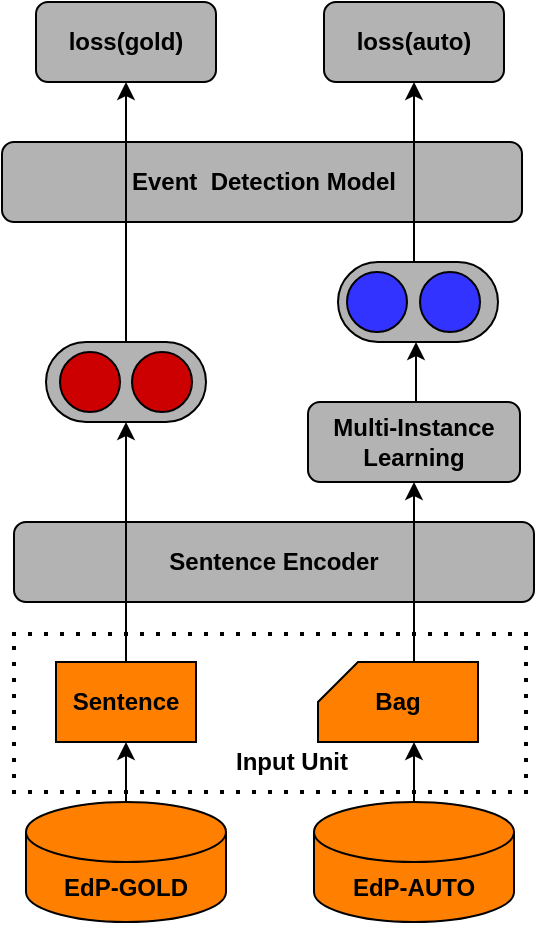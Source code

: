 <mxfile version="14.1.8" type="github">
  <diagram id="dobOyg4vtvWRXq0azZIz" name="Page-1">
    <mxGraphModel dx="1038" dy="548" grid="1" gridSize="10" guides="1" tooltips="1" connect="1" arrows="1" fold="1" page="1" pageScale="1" pageWidth="827" pageHeight="1169" math="0" shadow="0">
      <root>
        <mxCell id="0" />
        <mxCell id="1" parent="0" />
        <mxCell id="5bSi_qPv952segXHp5Zx-3" value="&lt;b&gt;EdP-GOLD&lt;/b&gt;" style="shape=cylinder3;whiteSpace=wrap;html=1;boundedLbl=1;backgroundOutline=1;size=15;fillColor=#FF8000;" vertex="1" parent="1">
          <mxGeometry x="166" y="700" width="100" height="60" as="geometry" />
        </mxCell>
        <mxCell id="5bSi_qPv952segXHp5Zx-8" value="&lt;b&gt;Sentence&lt;/b&gt;" style="rounded=0;whiteSpace=wrap;html=1;fillColor=#FF8000;" vertex="1" parent="1">
          <mxGeometry x="181" y="630" width="70" height="40" as="geometry" />
        </mxCell>
        <mxCell id="5bSi_qPv952segXHp5Zx-9" value="&lt;b&gt;Bag&lt;/b&gt;" style="shape=card;whiteSpace=wrap;html=1;fillColor=#FF8000;size=20;" vertex="1" parent="1">
          <mxGeometry x="312" y="630" width="80" height="40" as="geometry" />
        </mxCell>
        <mxCell id="5bSi_qPv952segXHp5Zx-14" value="" style="endArrow=none;dashed=1;html=1;dashPattern=1 3;strokeWidth=2;" edge="1" parent="1">
          <mxGeometry width="50" height="50" relative="1" as="geometry">
            <mxPoint x="416" y="696" as="sourcePoint" />
            <mxPoint x="416" y="616" as="targetPoint" />
          </mxGeometry>
        </mxCell>
        <mxCell id="5bSi_qPv952segXHp5Zx-15" value="" style="endArrow=none;dashed=1;html=1;dashPattern=1 3;strokeWidth=2;" edge="1" parent="1">
          <mxGeometry width="50" height="50" relative="1" as="geometry">
            <mxPoint x="167" y="695" as="sourcePoint" />
            <mxPoint x="412" y="695" as="targetPoint" />
            <Array as="points">
              <mxPoint x="227" y="695" />
            </Array>
          </mxGeometry>
        </mxCell>
        <mxCell id="5bSi_qPv952segXHp5Zx-16" value="" style="endArrow=none;dashed=1;html=1;dashPattern=1 3;strokeWidth=2;" edge="1" parent="1">
          <mxGeometry width="50" height="50" relative="1" as="geometry">
            <mxPoint x="159" y="616" as="sourcePoint" />
            <mxPoint x="419" y="616" as="targetPoint" />
            <Array as="points">
              <mxPoint x="219" y="616" />
            </Array>
          </mxGeometry>
        </mxCell>
        <mxCell id="5bSi_qPv952segXHp5Zx-17" value="" style="endArrow=none;dashed=1;html=1;dashPattern=1 3;strokeWidth=2;" edge="1" parent="1">
          <mxGeometry width="50" height="50" relative="1" as="geometry">
            <mxPoint x="160" y="696" as="sourcePoint" />
            <mxPoint x="160" y="616" as="targetPoint" />
          </mxGeometry>
        </mxCell>
        <mxCell id="5bSi_qPv952segXHp5Zx-24" value="&lt;b&gt;EdP-AUTO&lt;/b&gt;" style="shape=cylinder3;whiteSpace=wrap;html=1;boundedLbl=1;backgroundOutline=1;size=15;fillColor=#FF8000;" vertex="1" parent="1">
          <mxGeometry x="310" y="700" width="100" height="60" as="geometry" />
        </mxCell>
        <mxCell id="5bSi_qPv952segXHp5Zx-26" value="&lt;b&gt;Input Unit&lt;/b&gt;" style="text;html=1;strokeColor=none;fillColor=none;align=center;verticalAlign=middle;whiteSpace=wrap;rounded=0;" vertex="1" parent="1">
          <mxGeometry x="268.5" y="670" width="60" height="20" as="geometry" />
        </mxCell>
        <mxCell id="5bSi_qPv952segXHp5Zx-30" value="" style="endArrow=classic;html=1;" edge="1" parent="1">
          <mxGeometry width="50" height="50" relative="1" as="geometry">
            <mxPoint x="360" y="700" as="sourcePoint" />
            <mxPoint x="360" y="670" as="targetPoint" />
          </mxGeometry>
        </mxCell>
        <mxCell id="5bSi_qPv952segXHp5Zx-31" value="" style="endArrow=classic;html=1;entryX=0.5;entryY=1;entryDx=0;entryDy=0;exitX=0.5;exitY=0;exitDx=0;exitDy=0;exitPerimeter=0;" edge="1" parent="1" source="5bSi_qPv952segXHp5Zx-3" target="5bSi_qPv952segXHp5Zx-8">
          <mxGeometry width="50" height="50" relative="1" as="geometry">
            <mxPoint x="330" y="710" as="sourcePoint" />
            <mxPoint x="380" y="660" as="targetPoint" />
          </mxGeometry>
        </mxCell>
        <mxCell id="5bSi_qPv952segXHp5Zx-33" value="" style="rounded=1;whiteSpace=wrap;html=1;fillColor=#B3B3B3;" vertex="1" parent="1">
          <mxGeometry x="160" y="560" width="260" height="40" as="geometry" />
        </mxCell>
        <mxCell id="5bSi_qPv952segXHp5Zx-34" value="&lt;b&gt;Sentence Encoder&lt;/b&gt;" style="text;html=1;strokeColor=none;fillColor=none;align=center;verticalAlign=middle;whiteSpace=wrap;rounded=0;" vertex="1" parent="1">
          <mxGeometry x="220" y="570" width="140" height="20" as="geometry" />
        </mxCell>
        <mxCell id="5bSi_qPv952segXHp5Zx-35" value="&lt;b&gt;Multi-Instance Learning&lt;/b&gt;" style="rounded=1;whiteSpace=wrap;html=1;fillColor=#B3B3B3;" vertex="1" parent="1">
          <mxGeometry x="307" y="500" width="106" height="40" as="geometry" />
        </mxCell>
        <mxCell id="5bSi_qPv952segXHp5Zx-37" value="" style="rounded=1;whiteSpace=wrap;html=1;fillColor=#B3B3B3;arcSize=50;" vertex="1" parent="1">
          <mxGeometry x="176" y="470" width="80" height="40" as="geometry" />
        </mxCell>
        <mxCell id="5bSi_qPv952segXHp5Zx-39" value="" style="ellipse;whiteSpace=wrap;html=1;aspect=fixed;fillColor=#CC0000;" vertex="1" parent="1">
          <mxGeometry x="183" y="475" width="30" height="30" as="geometry" />
        </mxCell>
        <mxCell id="5bSi_qPv952segXHp5Zx-40" value="" style="ellipse;whiteSpace=wrap;html=1;aspect=fixed;fillColor=#CC0000;" vertex="1" parent="1">
          <mxGeometry x="219" y="475" width="30" height="30" as="geometry" />
        </mxCell>
        <mxCell id="5bSi_qPv952segXHp5Zx-41" value="" style="rounded=1;whiteSpace=wrap;html=1;fillColor=#B3B3B3;arcSize=50;" vertex="1" parent="1">
          <mxGeometry x="322" y="430" width="80" height="40" as="geometry" />
        </mxCell>
        <mxCell id="5bSi_qPv952segXHp5Zx-43" value="" style="ellipse;whiteSpace=wrap;html=1;aspect=fixed;fillColor=#3333FF;" vertex="1" parent="1">
          <mxGeometry x="326.5" y="435" width="30" height="30" as="geometry" />
        </mxCell>
        <mxCell id="5bSi_qPv952segXHp5Zx-44" value="" style="ellipse;whiteSpace=wrap;html=1;aspect=fixed;fillColor=#3333FF;" vertex="1" parent="1">
          <mxGeometry x="363" y="435" width="30" height="30" as="geometry" />
        </mxCell>
        <mxCell id="5bSi_qPv952segXHp5Zx-46" value="" style="rounded=1;whiteSpace=wrap;html=1;fillColor=#B3B3B3;" vertex="1" parent="1">
          <mxGeometry x="154" y="370" width="260" height="40" as="geometry" />
        </mxCell>
        <mxCell id="5bSi_qPv952segXHp5Zx-47" value="&lt;b&gt;Event&amp;nbsp; Detection Model&lt;/b&gt;" style="text;html=1;strokeColor=none;fillColor=none;align=center;verticalAlign=middle;whiteSpace=wrap;rounded=0;" vertex="1" parent="1">
          <mxGeometry x="190" y="380" width="190" height="20" as="geometry" />
        </mxCell>
        <mxCell id="5bSi_qPv952segXHp5Zx-51" value="&lt;b&gt;loss(gold)&lt;/b&gt;" style="rounded=1;whiteSpace=wrap;html=1;fillColor=#B3B3B3;" vertex="1" parent="1">
          <mxGeometry x="171" y="300" width="90" height="40" as="geometry" />
        </mxCell>
        <mxCell id="5bSi_qPv952segXHp5Zx-53" value="&lt;b&gt;loss(auto)&lt;/b&gt;" style="rounded=1;whiteSpace=wrap;html=1;fillColor=#B3B3B3;" vertex="1" parent="1">
          <mxGeometry x="315" y="300" width="90" height="40" as="geometry" />
        </mxCell>
        <mxCell id="5bSi_qPv952segXHp5Zx-57" value="" style="endArrow=classic;html=1;" edge="1" parent="1">
          <mxGeometry width="50" height="50" relative="1" as="geometry">
            <mxPoint x="216" y="630" as="sourcePoint" />
            <mxPoint x="216" y="510" as="targetPoint" />
          </mxGeometry>
        </mxCell>
        <mxCell id="5bSi_qPv952segXHp5Zx-58" value="" style="endArrow=classic;html=1;" edge="1" parent="1">
          <mxGeometry width="50" height="50" relative="1" as="geometry">
            <mxPoint x="360" y="630" as="sourcePoint" />
            <mxPoint x="360" y="540" as="targetPoint" />
          </mxGeometry>
        </mxCell>
        <mxCell id="5bSi_qPv952segXHp5Zx-66" value="" style="endArrow=classic;html=1;entryX=0.5;entryY=1;entryDx=0;entryDy=0;" edge="1" parent="1">
          <mxGeometry width="50" height="50" relative="1" as="geometry">
            <mxPoint x="361" y="500" as="sourcePoint" />
            <mxPoint x="361" y="470" as="targetPoint" />
          </mxGeometry>
        </mxCell>
        <mxCell id="5bSi_qPv952segXHp5Zx-67" value="" style="endArrow=classic;html=1;entryX=0.5;entryY=1;entryDx=0;entryDy=0;exitX=0.5;exitY=0;exitDx=0;exitDy=0;" edge="1" parent="1" source="5bSi_qPv952segXHp5Zx-37" target="5bSi_qPv952segXHp5Zx-51">
          <mxGeometry width="50" height="50" relative="1" as="geometry">
            <mxPoint x="390" y="560" as="sourcePoint" />
            <mxPoint x="440" y="510" as="targetPoint" />
          </mxGeometry>
        </mxCell>
        <mxCell id="5bSi_qPv952segXHp5Zx-68" value="" style="endArrow=classic;html=1;entryX=0.5;entryY=1;entryDx=0;entryDy=0;" edge="1" parent="1" target="5bSi_qPv952segXHp5Zx-53">
          <mxGeometry width="50" height="50" relative="1" as="geometry">
            <mxPoint x="360" y="430" as="sourcePoint" />
            <mxPoint x="440" y="510" as="targetPoint" />
          </mxGeometry>
        </mxCell>
      </root>
    </mxGraphModel>
  </diagram>
</mxfile>
